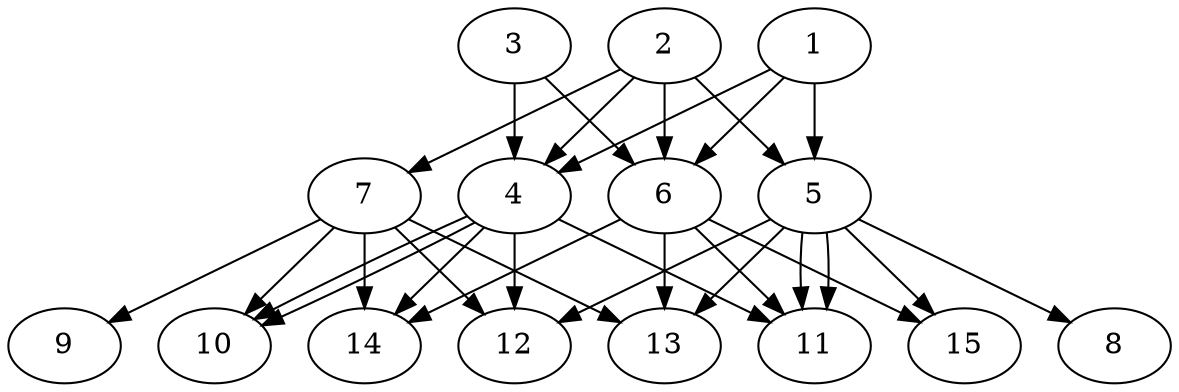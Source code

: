 // DAG automatically generated by daggen at Tue Aug  6 16:26:17 2019
// ./daggen --dot -n 15 --ccr 0.4 --fat 0.7 --regular 0.5 --density 0.9 --mindata 5242880 --maxdata 52428800 
digraph G {
  1 [size="117460480", alpha="0.18", expect_size="46984192"] 
  1 -> 4 [size ="46984192"]
  1 -> 5 [size ="46984192"]
  1 -> 6 [size ="46984192"]
  2 [size="80276480", alpha="0.14", expect_size="32110592"] 
  2 -> 4 [size ="32110592"]
  2 -> 5 [size ="32110592"]
  2 -> 6 [size ="32110592"]
  2 -> 7 [size ="32110592"]
  3 [size="46704640", alpha="0.07", expect_size="18681856"] 
  3 -> 4 [size ="18681856"]
  3 -> 6 [size ="18681856"]
  4 [size="26165760", alpha="0.14", expect_size="10466304"] 
  4 -> 10 [size ="10466304"]
  4 -> 10 [size ="10466304"]
  4 -> 11 [size ="10466304"]
  4 -> 12 [size ="10466304"]
  4 -> 14 [size ="10466304"]
  5 [size="79728640", alpha="0.15", expect_size="31891456"] 
  5 -> 8 [size ="31891456"]
  5 -> 11 [size ="31891456"]
  5 -> 11 [size ="31891456"]
  5 -> 12 [size ="31891456"]
  5 -> 13 [size ="31891456"]
  5 -> 15 [size ="31891456"]
  6 [size="122309120", alpha="0.12", expect_size="48923648"] 
  6 -> 11 [size ="48923648"]
  6 -> 13 [size ="48923648"]
  6 -> 14 [size ="48923648"]
  6 -> 15 [size ="48923648"]
  7 [size="94950400", alpha="0.08", expect_size="37980160"] 
  7 -> 9 [size ="37980160"]
  7 -> 10 [size ="37980160"]
  7 -> 12 [size ="37980160"]
  7 -> 13 [size ="37980160"]
  7 -> 14 [size ="37980160"]
  8 [size="29207040", alpha="0.02", expect_size="11682816"] 
  9 [size="41784320", alpha="0.18", expect_size="16713728"] 
  10 [size="49256960", alpha="0.04", expect_size="19702784"] 
  11 [size="43788800", alpha="0.16", expect_size="17515520"] 
  12 [size="29332480", alpha="0.08", expect_size="11732992"] 
  13 [size="112320000", alpha="0.03", expect_size="44928000"] 
  14 [size="34995200", alpha="0.02", expect_size="13998080"] 
  15 [size="118609920", alpha="0.04", expect_size="47443968"] 
}
